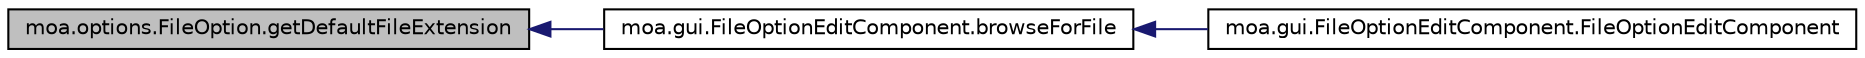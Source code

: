 digraph G
{
  edge [fontname="Helvetica",fontsize="10",labelfontname="Helvetica",labelfontsize="10"];
  node [fontname="Helvetica",fontsize="10",shape=record];
  rankdir=LR;
  Node1 [label="moa.options.FileOption.getDefaultFileExtension",height=0.2,width=0.4,color="black", fillcolor="grey75", style="filled" fontcolor="black"];
  Node1 -> Node2 [dir=back,color="midnightblue",fontsize="10",style="solid",fontname="Helvetica"];
  Node2 [label="moa.gui.FileOptionEditComponent.browseForFile",height=0.2,width=0.4,color="black", fillcolor="white", style="filled",URL="$classmoa_1_1gui_1_1FileOptionEditComponent.html#aaf348a026c18d40cd1a0c8d5b1c53337"];
  Node2 -> Node3 [dir=back,color="midnightblue",fontsize="10",style="solid",fontname="Helvetica"];
  Node3 [label="moa.gui.FileOptionEditComponent.FileOptionEditComponent",height=0.2,width=0.4,color="black", fillcolor="white", style="filled",URL="$classmoa_1_1gui_1_1FileOptionEditComponent.html#a736fe824cde458be1c24d15aa2384355"];
}
